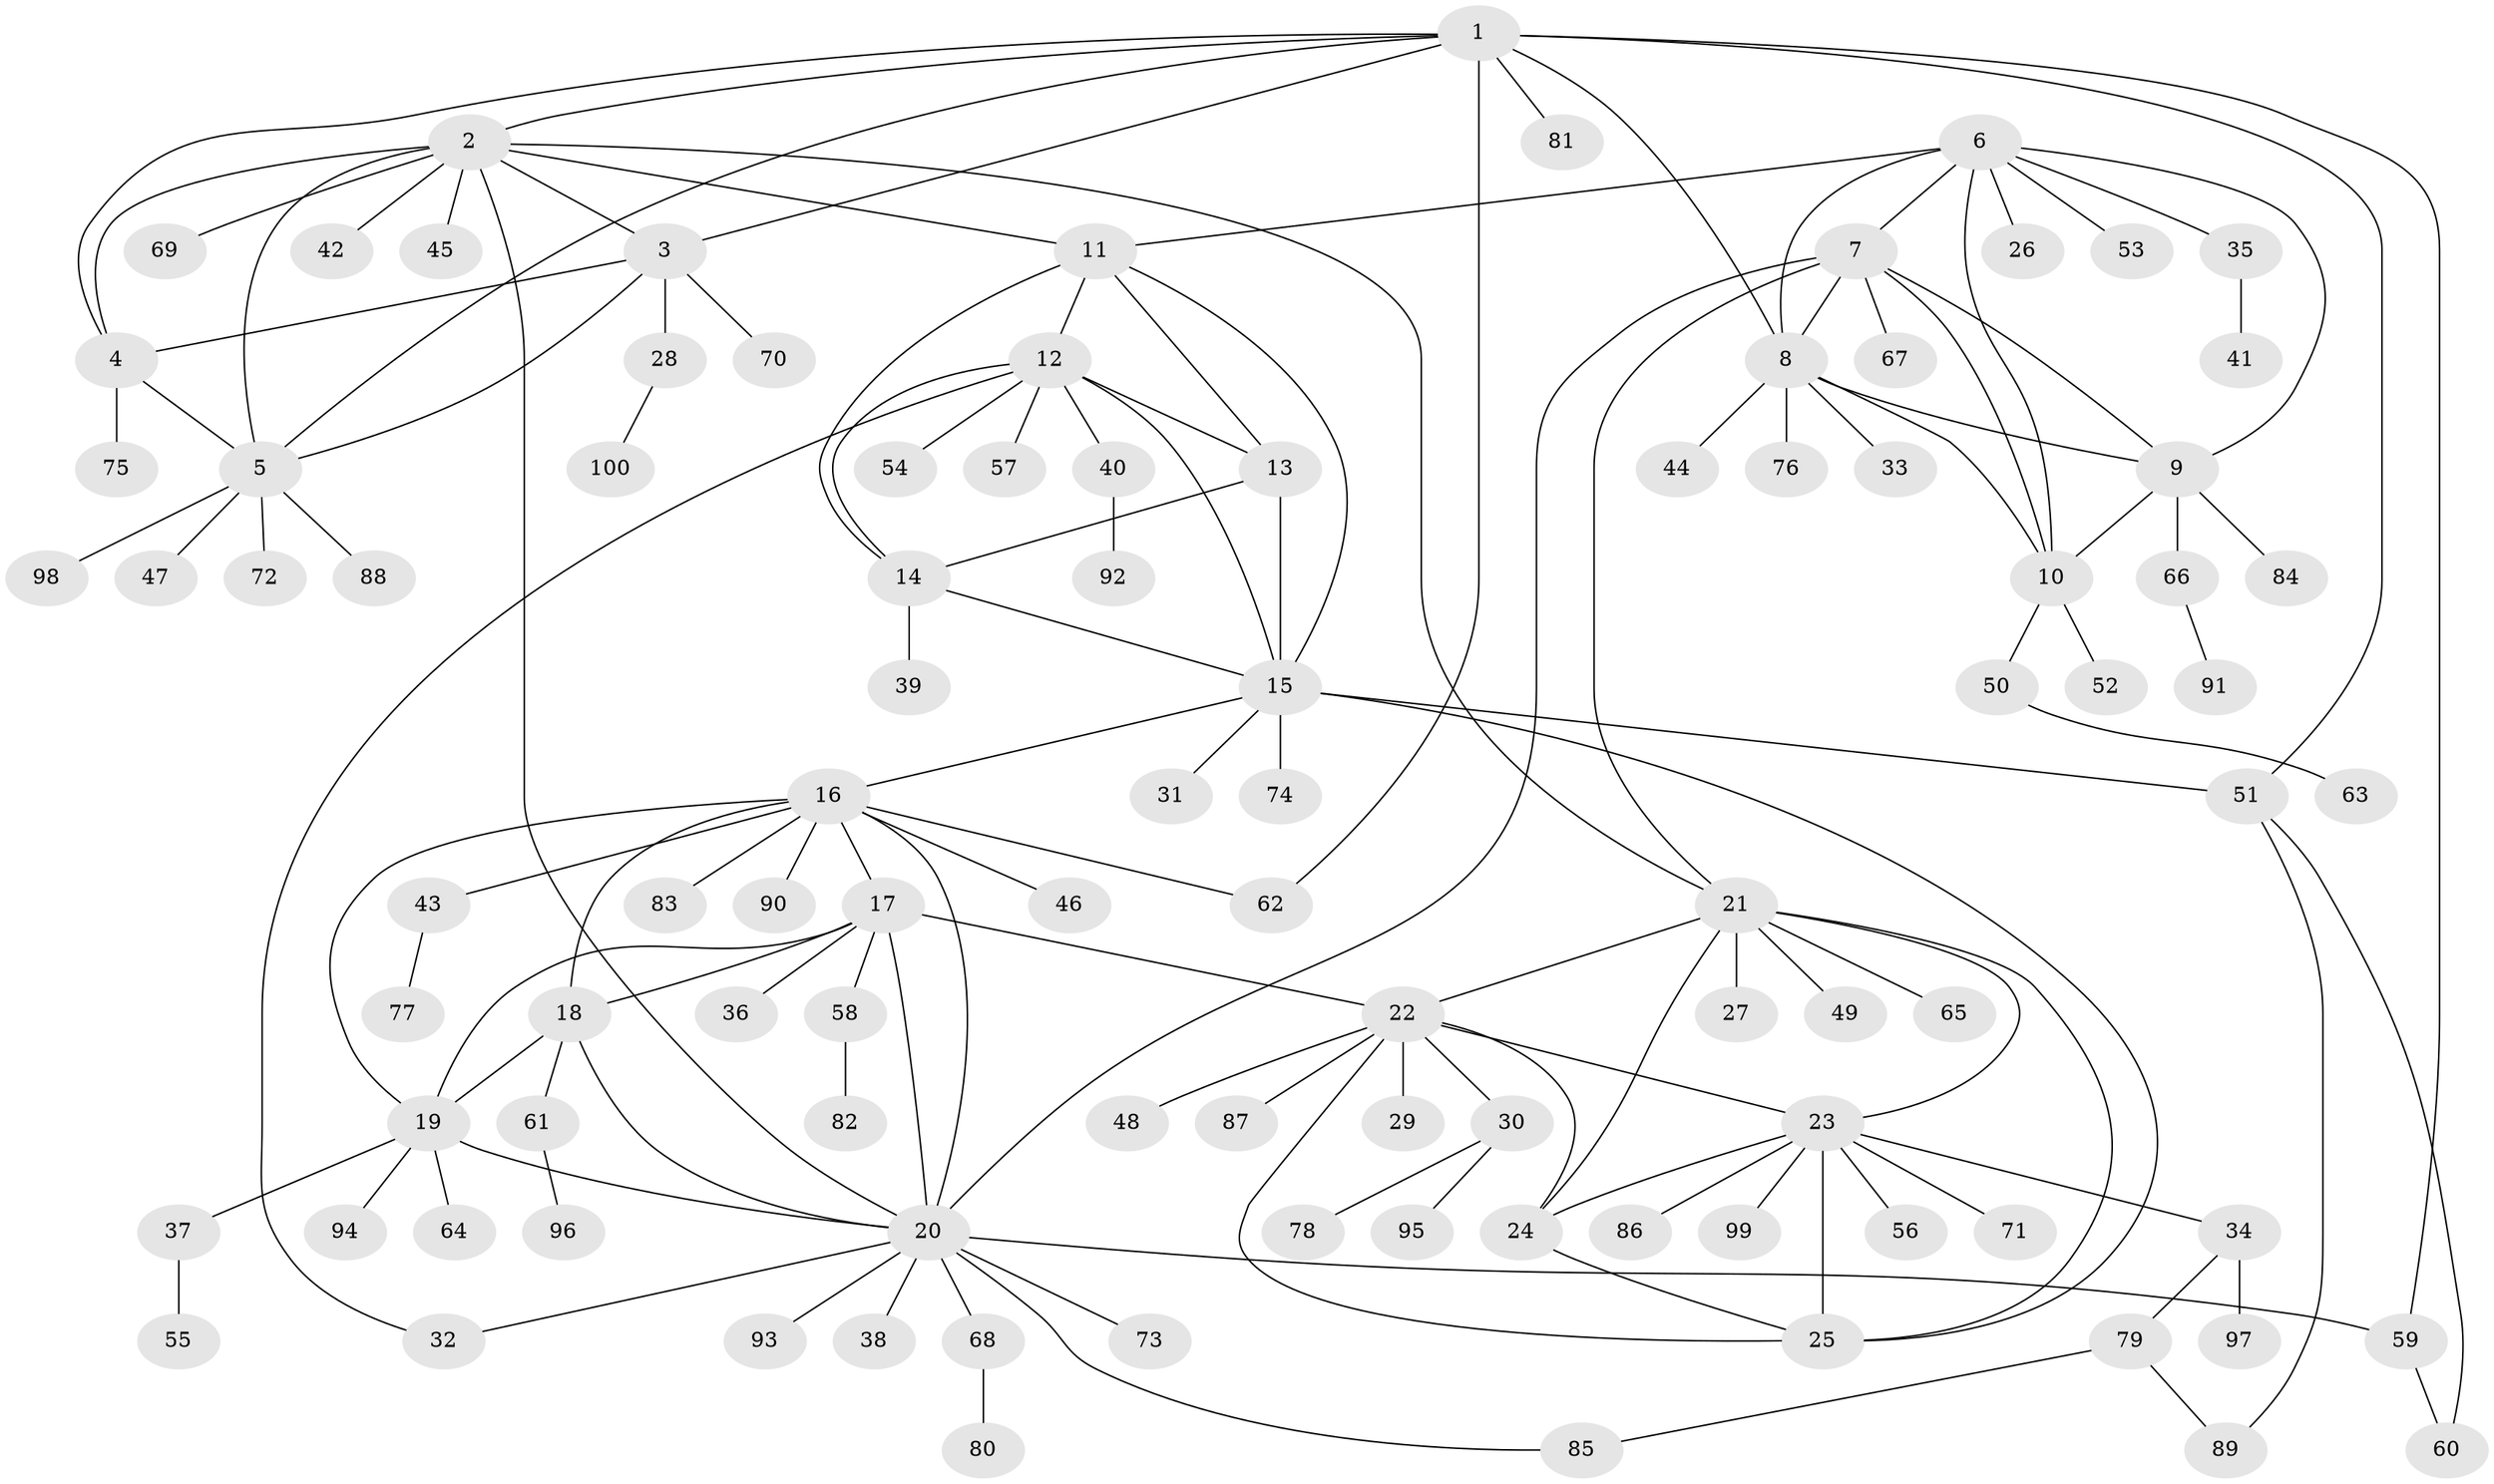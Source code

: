 // Generated by graph-tools (version 1.1) at 2025/02/03/09/25 03:02:43]
// undirected, 100 vertices, 142 edges
graph export_dot {
graph [start="1"]
  node [color=gray90,style=filled];
  1;
  2;
  3;
  4;
  5;
  6;
  7;
  8;
  9;
  10;
  11;
  12;
  13;
  14;
  15;
  16;
  17;
  18;
  19;
  20;
  21;
  22;
  23;
  24;
  25;
  26;
  27;
  28;
  29;
  30;
  31;
  32;
  33;
  34;
  35;
  36;
  37;
  38;
  39;
  40;
  41;
  42;
  43;
  44;
  45;
  46;
  47;
  48;
  49;
  50;
  51;
  52;
  53;
  54;
  55;
  56;
  57;
  58;
  59;
  60;
  61;
  62;
  63;
  64;
  65;
  66;
  67;
  68;
  69;
  70;
  71;
  72;
  73;
  74;
  75;
  76;
  77;
  78;
  79;
  80;
  81;
  82;
  83;
  84;
  85;
  86;
  87;
  88;
  89;
  90;
  91;
  92;
  93;
  94;
  95;
  96;
  97;
  98;
  99;
  100;
  1 -- 2;
  1 -- 3;
  1 -- 4;
  1 -- 5;
  1 -- 8;
  1 -- 51;
  1 -- 59;
  1 -- 62;
  1 -- 81;
  2 -- 3;
  2 -- 4;
  2 -- 5;
  2 -- 11;
  2 -- 20;
  2 -- 21;
  2 -- 42;
  2 -- 45;
  2 -- 69;
  3 -- 4;
  3 -- 5;
  3 -- 28;
  3 -- 70;
  4 -- 5;
  4 -- 75;
  5 -- 47;
  5 -- 72;
  5 -- 88;
  5 -- 98;
  6 -- 7;
  6 -- 8;
  6 -- 9;
  6 -- 10;
  6 -- 11;
  6 -- 26;
  6 -- 35;
  6 -- 53;
  7 -- 8;
  7 -- 9;
  7 -- 10;
  7 -- 20;
  7 -- 21;
  7 -- 67;
  8 -- 9;
  8 -- 10;
  8 -- 33;
  8 -- 44;
  8 -- 76;
  9 -- 10;
  9 -- 66;
  9 -- 84;
  10 -- 50;
  10 -- 52;
  11 -- 12;
  11 -- 13;
  11 -- 14;
  11 -- 15;
  12 -- 13;
  12 -- 14;
  12 -- 15;
  12 -- 32;
  12 -- 40;
  12 -- 54;
  12 -- 57;
  13 -- 14;
  13 -- 15;
  14 -- 15;
  14 -- 39;
  15 -- 16;
  15 -- 25;
  15 -- 31;
  15 -- 51;
  15 -- 74;
  16 -- 17;
  16 -- 18;
  16 -- 19;
  16 -- 20;
  16 -- 43;
  16 -- 46;
  16 -- 62;
  16 -- 83;
  16 -- 90;
  17 -- 18;
  17 -- 19;
  17 -- 20;
  17 -- 22;
  17 -- 36;
  17 -- 58;
  18 -- 19;
  18 -- 20;
  18 -- 61;
  19 -- 20;
  19 -- 37;
  19 -- 64;
  19 -- 94;
  20 -- 32;
  20 -- 38;
  20 -- 59;
  20 -- 68;
  20 -- 73;
  20 -- 85;
  20 -- 93;
  21 -- 22;
  21 -- 23;
  21 -- 24;
  21 -- 25;
  21 -- 27;
  21 -- 49;
  21 -- 65;
  22 -- 23;
  22 -- 24;
  22 -- 25;
  22 -- 29;
  22 -- 30;
  22 -- 48;
  22 -- 87;
  23 -- 24;
  23 -- 25;
  23 -- 34;
  23 -- 56;
  23 -- 71;
  23 -- 86;
  23 -- 99;
  24 -- 25;
  28 -- 100;
  30 -- 78;
  30 -- 95;
  34 -- 79;
  34 -- 97;
  35 -- 41;
  37 -- 55;
  40 -- 92;
  43 -- 77;
  50 -- 63;
  51 -- 60;
  51 -- 89;
  58 -- 82;
  59 -- 60;
  61 -- 96;
  66 -- 91;
  68 -- 80;
  79 -- 85;
  79 -- 89;
}

